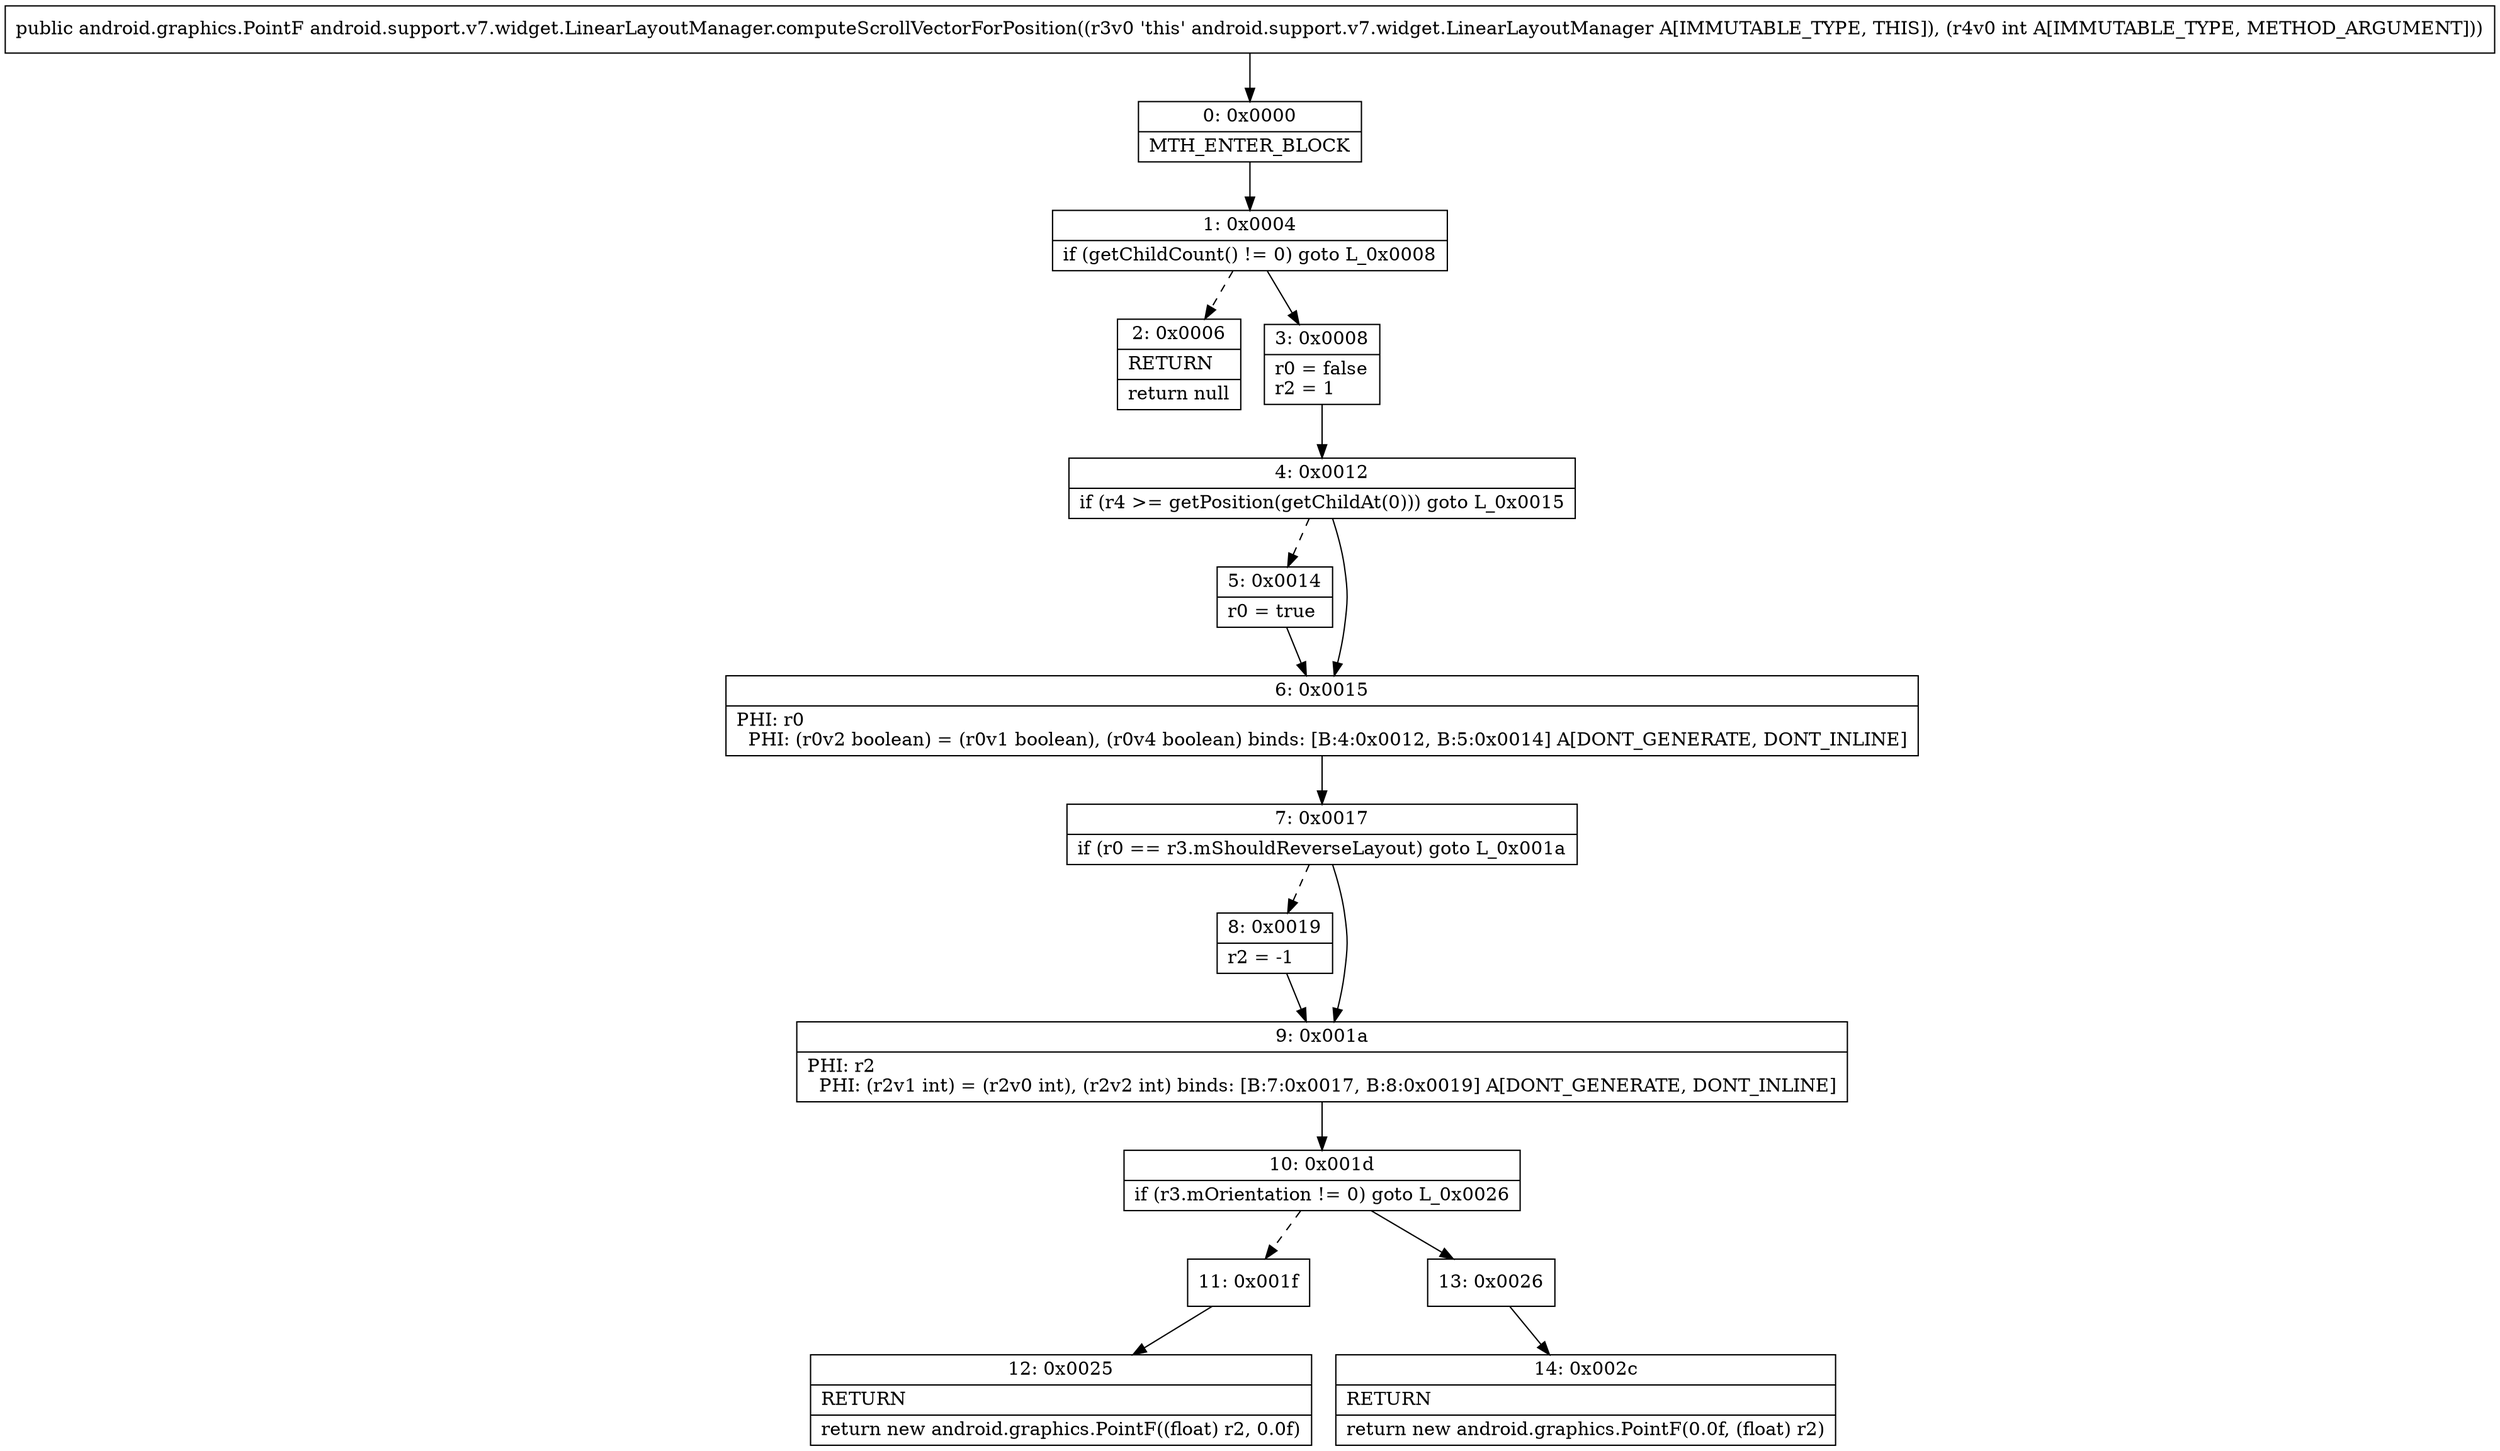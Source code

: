 digraph "CFG forandroid.support.v7.widget.LinearLayoutManager.computeScrollVectorForPosition(I)Landroid\/graphics\/PointF;" {
Node_0 [shape=record,label="{0\:\ 0x0000|MTH_ENTER_BLOCK\l}"];
Node_1 [shape=record,label="{1\:\ 0x0004|if (getChildCount() != 0) goto L_0x0008\l}"];
Node_2 [shape=record,label="{2\:\ 0x0006|RETURN\l|return null\l}"];
Node_3 [shape=record,label="{3\:\ 0x0008|r0 = false\lr2 = 1\l}"];
Node_4 [shape=record,label="{4\:\ 0x0012|if (r4 \>= getPosition(getChildAt(0))) goto L_0x0015\l}"];
Node_5 [shape=record,label="{5\:\ 0x0014|r0 = true\l}"];
Node_6 [shape=record,label="{6\:\ 0x0015|PHI: r0 \l  PHI: (r0v2 boolean) = (r0v1 boolean), (r0v4 boolean) binds: [B:4:0x0012, B:5:0x0014] A[DONT_GENERATE, DONT_INLINE]\l}"];
Node_7 [shape=record,label="{7\:\ 0x0017|if (r0 == r3.mShouldReverseLayout) goto L_0x001a\l}"];
Node_8 [shape=record,label="{8\:\ 0x0019|r2 = \-1\l}"];
Node_9 [shape=record,label="{9\:\ 0x001a|PHI: r2 \l  PHI: (r2v1 int) = (r2v0 int), (r2v2 int) binds: [B:7:0x0017, B:8:0x0019] A[DONT_GENERATE, DONT_INLINE]\l}"];
Node_10 [shape=record,label="{10\:\ 0x001d|if (r3.mOrientation != 0) goto L_0x0026\l}"];
Node_11 [shape=record,label="{11\:\ 0x001f}"];
Node_12 [shape=record,label="{12\:\ 0x0025|RETURN\l|return new android.graphics.PointF((float) r2, 0.0f)\l}"];
Node_13 [shape=record,label="{13\:\ 0x0026}"];
Node_14 [shape=record,label="{14\:\ 0x002c|RETURN\l|return new android.graphics.PointF(0.0f, (float) r2)\l}"];
MethodNode[shape=record,label="{public android.graphics.PointF android.support.v7.widget.LinearLayoutManager.computeScrollVectorForPosition((r3v0 'this' android.support.v7.widget.LinearLayoutManager A[IMMUTABLE_TYPE, THIS]), (r4v0 int A[IMMUTABLE_TYPE, METHOD_ARGUMENT])) }"];
MethodNode -> Node_0;
Node_0 -> Node_1;
Node_1 -> Node_2[style=dashed];
Node_1 -> Node_3;
Node_3 -> Node_4;
Node_4 -> Node_5[style=dashed];
Node_4 -> Node_6;
Node_5 -> Node_6;
Node_6 -> Node_7;
Node_7 -> Node_8[style=dashed];
Node_7 -> Node_9;
Node_8 -> Node_9;
Node_9 -> Node_10;
Node_10 -> Node_11[style=dashed];
Node_10 -> Node_13;
Node_11 -> Node_12;
Node_13 -> Node_14;
}

